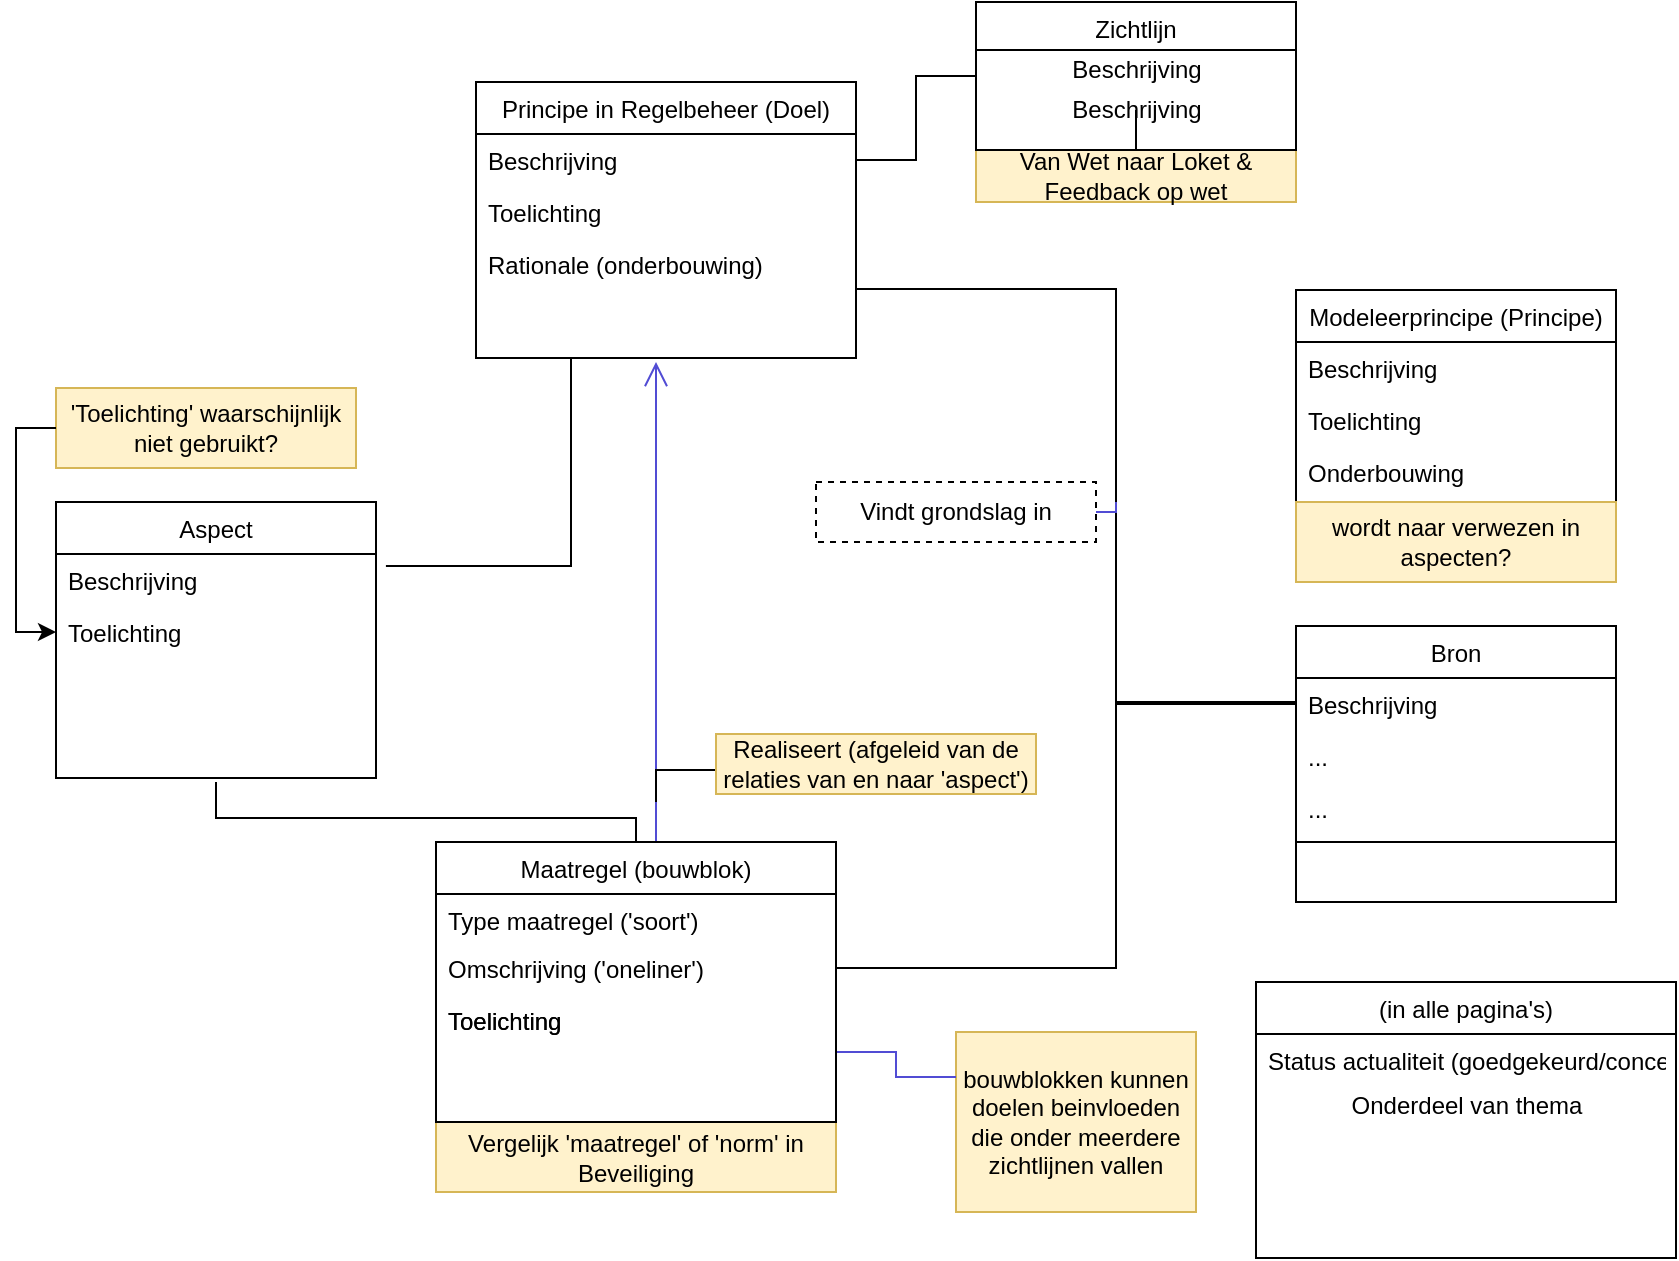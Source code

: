 <mxfile version="12.9.13" type="github">
  <diagram id="C5RBs43oDa-KdzZeNtuy" name="Page-1">
    <mxGraphModel dx="2249" dy="813" grid="1" gridSize="10" guides="1" tooltips="1" connect="1" arrows="1" fold="1" page="1" pageScale="1" pageWidth="827" pageHeight="1169" math="0" shadow="0">
      <root>
        <mxCell id="WIyWlLk6GJQsqaUBKTNV-0" />
        <mxCell id="WIyWlLk6GJQsqaUBKTNV-1" parent="WIyWlLk6GJQsqaUBKTNV-0" />
        <mxCell id="NKUO_NMi5fzmgAcy-49V-5" value="" style="endArrow=open;endSize=10;endFill=0;shadow=0;strokeWidth=1;rounded=0;edgeStyle=elbowEdgeStyle;elbow=vertical;fillColor=#e1d5e7;strokeColor=#514CD4;" parent="WIyWlLk6GJQsqaUBKTNV-1" edge="1" source="zkfFHV4jXpPFQw0GAbJ--13">
          <mxGeometry width="160" relative="1" as="geometry">
            <mxPoint x="310.08" y="300.96" as="sourcePoint" />
            <mxPoint x="310" y="250" as="targetPoint" />
            <Array as="points">
              <mxPoint x="310" y="290" />
              <mxPoint x="300" y="280" />
            </Array>
          </mxGeometry>
        </mxCell>
        <mxCell id="yFaYhaL_I76bNWqtTdkX-11" style="edgeStyle=orthogonalEdgeStyle;rounded=0;orthogonalLoop=1;jettySize=auto;html=1;exitX=0.25;exitY=1;exitDx=0;exitDy=0;entryX=1.031;entryY=0.231;entryDx=0;entryDy=0;entryPerimeter=0;endArrow=none;endFill=0;strokeColor=#000000;" edge="1" parent="WIyWlLk6GJQsqaUBKTNV-1" source="zkfFHV4jXpPFQw0GAbJ--0" target="NKUO_NMi5fzmgAcy-49V-13">
          <mxGeometry relative="1" as="geometry" />
        </mxCell>
        <mxCell id="zkfFHV4jXpPFQw0GAbJ--0" value="Principe in Regelbeheer (Doel)" style="swimlane;fontStyle=0;align=center;verticalAlign=top;childLayout=stackLayout;horizontal=1;startSize=26;horizontalStack=0;resizeParent=1;resizeLast=0;collapsible=1;marginBottom=0;rounded=0;shadow=0;strokeWidth=1;" parent="WIyWlLk6GJQsqaUBKTNV-1" vertex="1">
          <mxGeometry x="220" y="110" width="190" height="138" as="geometry">
            <mxRectangle x="230" y="140" width="160" height="26" as="alternateBounds" />
          </mxGeometry>
        </mxCell>
        <mxCell id="zkfFHV4jXpPFQw0GAbJ--1" value="Beschrijving" style="text;align=left;verticalAlign=top;spacingLeft=4;spacingRight=4;overflow=hidden;rotatable=0;points=[[0,0.5],[1,0.5]];portConstraint=eastwest;" parent="zkfFHV4jXpPFQw0GAbJ--0" vertex="1">
          <mxGeometry y="26" width="190" height="26" as="geometry" />
        </mxCell>
        <mxCell id="zkfFHV4jXpPFQw0GAbJ--2" value="Toelichting" style="text;align=left;verticalAlign=top;spacingLeft=4;spacingRight=4;overflow=hidden;rotatable=0;points=[[0,0.5],[1,0.5]];portConstraint=eastwest;rounded=0;shadow=0;html=0;" parent="zkfFHV4jXpPFQw0GAbJ--0" vertex="1">
          <mxGeometry y="52" width="190" height="26" as="geometry" />
        </mxCell>
        <mxCell id="zkfFHV4jXpPFQw0GAbJ--3" value="Rationale (onderbouwing)" style="text;align=left;verticalAlign=top;spacingLeft=4;spacingRight=4;overflow=hidden;rotatable=0;points=[[0,0.5],[1,0.5]];portConstraint=eastwest;rounded=0;shadow=0;html=0;" parent="zkfFHV4jXpPFQw0GAbJ--0" vertex="1">
          <mxGeometry y="78" width="190" height="26" as="geometry" />
        </mxCell>
        <mxCell id="NKUO_NMi5fzmgAcy-49V-6" value="" style="endArrow=none;endFill=0;shadow=0;strokeWidth=1;rounded=0;edgeStyle=elbowEdgeStyle;elbow=vertical;exitX=0.5;exitY=0;exitDx=0;exitDy=0;strokeColor=#000000;" parent="WIyWlLk6GJQsqaUBKTNV-1" source="zkfFHV4jXpPFQw0GAbJ--13" edge="1">
          <mxGeometry width="160" relative="1" as="geometry">
            <mxPoint x="299.5" y="478" as="sourcePoint" />
            <mxPoint x="90" y="460" as="targetPoint" />
            <Array as="points">
              <mxPoint x="299.5" y="478" />
              <mxPoint x="289.5" y="468" />
            </Array>
          </mxGeometry>
        </mxCell>
        <mxCell id="tqDPc9yleZxb04GqWjeg-1" value="Vergelijk &#39;maatregel&#39; of &#39;norm&#39; in Beveiliging" style="text;html=1;strokeColor=#d6b656;fillColor=#fff2cc;align=center;verticalAlign=middle;whiteSpace=wrap;rounded=0;" parent="WIyWlLk6GJQsqaUBKTNV-1" vertex="1">
          <mxGeometry x="200" y="630" width="200" height="35" as="geometry" />
        </mxCell>
        <mxCell id="yFaYhaL_I76bNWqtTdkX-12" value="" style="edgeStyle=orthogonalEdgeStyle;rounded=0;orthogonalLoop=1;jettySize=auto;html=1;endArrow=none;endFill=0;strokeColor=#000000;" edge="1" parent="WIyWlLk6GJQsqaUBKTNV-1" source="tqDPc9yleZxb04GqWjeg-3" target="zkfFHV4jXpPFQw0GAbJ--1">
          <mxGeometry relative="1" as="geometry" />
        </mxCell>
        <mxCell id="yFaYhaL_I76bNWqtTdkX-15" value="" style="edgeStyle=orthogonalEdgeStyle;rounded=0;orthogonalLoop=1;jettySize=auto;html=1;endArrow=none;endFill=0;strokeColor=#000000;" edge="1" parent="WIyWlLk6GJQsqaUBKTNV-1" source="tqDPc9yleZxb04GqWjeg-5" target="tqDPc9yleZxb04GqWjeg-3">
          <mxGeometry relative="1" as="geometry" />
        </mxCell>
        <mxCell id="tqDPc9yleZxb04GqWjeg-5" value="Van Wet naar Loket &amp;amp; Feedback op wet" style="text;html=1;strokeColor=#d6b656;fillColor=#fff2cc;align=center;verticalAlign=middle;whiteSpace=wrap;rounded=0;" parent="WIyWlLk6GJQsqaUBKTNV-1" vertex="1">
          <mxGeometry x="470" y="144" width="160" height="26" as="geometry" />
        </mxCell>
        <mxCell id="tqDPc9yleZxb04GqWjeg-9" value="" style="edgeStyle=orthogonalEdgeStyle;rounded=0;orthogonalLoop=1;jettySize=auto;html=1;endArrow=none;endFill=0;" parent="WIyWlLk6GJQsqaUBKTNV-1" source="tqDPc9yleZxb04GqWjeg-7" edge="1">
          <mxGeometry relative="1" as="geometry">
            <mxPoint x="310" y="470" as="targetPoint" />
            <Array as="points">
              <mxPoint x="310" y="454" />
            </Array>
          </mxGeometry>
        </mxCell>
        <mxCell id="tqDPc9yleZxb04GqWjeg-7" value="Realiseert (afgeleid van de relaties van en naar &#39;aspect&#39;)" style="text;html=1;strokeColor=#d6b656;fillColor=#fff2cc;align=center;verticalAlign=middle;whiteSpace=wrap;rounded=0;" parent="WIyWlLk6GJQsqaUBKTNV-1" vertex="1">
          <mxGeometry x="340" y="436" width="160" height="30" as="geometry" />
        </mxCell>
        <mxCell id="tqDPc9yleZxb04GqWjeg-10" value="&#39;Toelichting&#39; waarschijnlijk niet gebruikt?" style="text;html=1;strokeColor=#d6b656;fillColor=#fff2cc;align=center;verticalAlign=middle;whiteSpace=wrap;rounded=0;" parent="WIyWlLk6GJQsqaUBKTNV-1" vertex="1">
          <mxGeometry x="10" y="263" width="150" height="40" as="geometry" />
        </mxCell>
        <mxCell id="tqDPc9yleZxb04GqWjeg-12" value="bouwblokken kunnen doelen beinvloeden die onder meerdere zichtlijnen vallen" style="text;html=1;strokeColor=#d6b656;fillColor=#fff2cc;align=center;verticalAlign=middle;whiteSpace=wrap;rounded=0;" parent="WIyWlLk6GJQsqaUBKTNV-1" vertex="1">
          <mxGeometry x="460" y="585" width="120" height="90" as="geometry" />
        </mxCell>
        <mxCell id="tqDPc9yleZxb04GqWjeg-15" value="Modeleerprincipe (Principe)" style="swimlane;fontStyle=0;align=center;verticalAlign=top;childLayout=stackLayout;horizontal=1;startSize=26;horizontalStack=0;resizeParent=1;resizeLast=0;collapsible=1;marginBottom=0;rounded=0;shadow=0;strokeWidth=1;" parent="WIyWlLk6GJQsqaUBKTNV-1" vertex="1">
          <mxGeometry x="630" y="214" width="160" height="106" as="geometry">
            <mxRectangle x="230" y="140" width="160" height="26" as="alternateBounds" />
          </mxGeometry>
        </mxCell>
        <mxCell id="tqDPc9yleZxb04GqWjeg-16" value="Beschrijving" style="text;align=left;verticalAlign=top;spacingLeft=4;spacingRight=4;overflow=hidden;rotatable=0;points=[[0,0.5],[1,0.5]];portConstraint=eastwest;" parent="tqDPc9yleZxb04GqWjeg-15" vertex="1">
          <mxGeometry y="26" width="160" height="26" as="geometry" />
        </mxCell>
        <mxCell id="tqDPc9yleZxb04GqWjeg-17" value="Toelichting" style="text;align=left;verticalAlign=top;spacingLeft=4;spacingRight=4;overflow=hidden;rotatable=0;points=[[0,0.5],[1,0.5]];portConstraint=eastwest;rounded=0;shadow=0;html=0;" parent="tqDPc9yleZxb04GqWjeg-15" vertex="1">
          <mxGeometry y="52" width="160" height="26" as="geometry" />
        </mxCell>
        <mxCell id="tqDPc9yleZxb04GqWjeg-18" value="Onderbouwing" style="text;align=left;verticalAlign=top;spacingLeft=4;spacingRight=4;overflow=hidden;rotatable=0;points=[[0,0.5],[1,0.5]];portConstraint=eastwest;rounded=0;shadow=0;html=0;" parent="tqDPc9yleZxb04GqWjeg-15" vertex="1">
          <mxGeometry y="78" width="160" height="26" as="geometry" />
        </mxCell>
        <mxCell id="tqDPc9yleZxb04GqWjeg-20" value="Bron" style="swimlane;fontStyle=0;align=center;verticalAlign=top;childLayout=stackLayout;horizontal=1;startSize=26;horizontalStack=0;resizeParent=1;resizeLast=0;collapsible=1;marginBottom=0;rounded=0;shadow=0;strokeWidth=1;" parent="WIyWlLk6GJQsqaUBKTNV-1" vertex="1">
          <mxGeometry x="630" y="382" width="160" height="138" as="geometry">
            <mxRectangle x="230" y="140" width="160" height="26" as="alternateBounds" />
          </mxGeometry>
        </mxCell>
        <mxCell id="tqDPc9yleZxb04GqWjeg-21" value="Beschrijving" style="text;align=left;verticalAlign=top;spacingLeft=4;spacingRight=4;overflow=hidden;rotatable=0;points=[[0,0.5],[1,0.5]];portConstraint=eastwest;" parent="tqDPc9yleZxb04GqWjeg-20" vertex="1">
          <mxGeometry y="26" width="160" height="26" as="geometry" />
        </mxCell>
        <mxCell id="tqDPc9yleZxb04GqWjeg-22" value="..." style="text;align=left;verticalAlign=top;spacingLeft=4;spacingRight=4;overflow=hidden;rotatable=0;points=[[0,0.5],[1,0.5]];portConstraint=eastwest;rounded=0;shadow=0;html=0;" parent="tqDPc9yleZxb04GqWjeg-20" vertex="1">
          <mxGeometry y="52" width="160" height="26" as="geometry" />
        </mxCell>
        <mxCell id="tqDPc9yleZxb04GqWjeg-23" value="..." style="text;align=left;verticalAlign=top;spacingLeft=4;spacingRight=4;overflow=hidden;rotatable=0;points=[[0,0.5],[1,0.5]];portConstraint=eastwest;rounded=0;shadow=0;html=0;" parent="tqDPc9yleZxb04GqWjeg-20" vertex="1">
          <mxGeometry y="78" width="160" height="26" as="geometry" />
        </mxCell>
        <mxCell id="tqDPc9yleZxb04GqWjeg-24" value="" style="line;html=1;strokeWidth=1;align=left;verticalAlign=middle;spacingTop=-1;spacingLeft=3;spacingRight=3;rotatable=0;labelPosition=right;points=[];portConstraint=eastwest;" parent="tqDPc9yleZxb04GqWjeg-20" vertex="1">
          <mxGeometry y="104" width="160" height="8" as="geometry" />
        </mxCell>
        <mxCell id="NKUO_NMi5fzmgAcy-49V-12" value="Aspect" style="swimlane;fontStyle=0;align=center;verticalAlign=top;childLayout=stackLayout;horizontal=1;startSize=26;horizontalStack=0;resizeParent=1;resizeLast=0;collapsible=1;marginBottom=0;rounded=0;shadow=0;strokeWidth=1;" parent="WIyWlLk6GJQsqaUBKTNV-1" vertex="1">
          <mxGeometry x="10" y="320" width="160" height="138" as="geometry">
            <mxRectangle x="230" y="140" width="160" height="26" as="alternateBounds" />
          </mxGeometry>
        </mxCell>
        <mxCell id="NKUO_NMi5fzmgAcy-49V-13" value="Beschrijving" style="text;align=left;verticalAlign=top;spacingLeft=4;spacingRight=4;overflow=hidden;rotatable=0;points=[[0,0.5],[1,0.5]];portConstraint=eastwest;" parent="NKUO_NMi5fzmgAcy-49V-12" vertex="1">
          <mxGeometry y="26" width="160" height="26" as="geometry" />
        </mxCell>
        <mxCell id="NKUO_NMi5fzmgAcy-49V-14" value="Toelichting" style="text;align=left;verticalAlign=top;spacingLeft=4;spacingRight=4;overflow=hidden;rotatable=0;points=[[0,0.5],[1,0.5]];portConstraint=eastwest;rounded=0;shadow=0;html=0;" parent="NKUO_NMi5fzmgAcy-49V-12" vertex="1">
          <mxGeometry y="52" width="160" height="26" as="geometry" />
        </mxCell>
        <mxCell id="yFaYhaL_I76bNWqtTdkX-7" style="edgeStyle=orthogonalEdgeStyle;rounded=0;orthogonalLoop=1;jettySize=auto;html=1;exitX=0;exitY=0.5;exitDx=0;exitDy=0;" edge="1" parent="WIyWlLk6GJQsqaUBKTNV-1" source="tqDPc9yleZxb04GqWjeg-10" target="NKUO_NMi5fzmgAcy-49V-14">
          <mxGeometry relative="1" as="geometry">
            <Array as="points">
              <mxPoint x="-10" y="283" />
              <mxPoint x="-10" y="385" />
            </Array>
          </mxGeometry>
        </mxCell>
        <mxCell id="yFaYhaL_I76bNWqtTdkX-24" style="edgeStyle=orthogonalEdgeStyle;rounded=0;orthogonalLoop=1;jettySize=auto;html=1;exitX=1;exitY=0.75;exitDx=0;exitDy=0;entryX=0;entryY=0.25;entryDx=0;entryDy=0;endArrow=none;endFill=0;strokeColor=#514CD4;" edge="1" parent="WIyWlLk6GJQsqaUBKTNV-1" source="zkfFHV4jXpPFQw0GAbJ--13" target="tqDPc9yleZxb04GqWjeg-12">
          <mxGeometry relative="1" as="geometry" />
        </mxCell>
        <mxCell id="zkfFHV4jXpPFQw0GAbJ--13" value="Maatregel (bouwblok)" style="swimlane;fontStyle=0;align=center;verticalAlign=top;childLayout=stackLayout;horizontal=1;startSize=26;horizontalStack=0;resizeParent=1;resizeLast=0;collapsible=1;marginBottom=0;rounded=0;shadow=0;strokeWidth=1;" parent="WIyWlLk6GJQsqaUBKTNV-1" vertex="1">
          <mxGeometry x="200" y="490" width="200" height="140" as="geometry">
            <mxRectangle x="340" y="380" width="170" height="26" as="alternateBounds" />
          </mxGeometry>
        </mxCell>
        <mxCell id="zkfFHV4jXpPFQw0GAbJ--14" value="Type maatregel (&#39;soort&#39;)" style="text;align=left;verticalAlign=top;spacingLeft=4;spacingRight=4;overflow=hidden;rotatable=0;points=[[0,0.5],[1,0.5]];portConstraint=eastwest;" parent="zkfFHV4jXpPFQw0GAbJ--13" vertex="1">
          <mxGeometry y="26" width="200" height="24" as="geometry" />
        </mxCell>
        <mxCell id="tqDPc9yleZxb04GqWjeg-26" value="Omschrijving (&#39;oneliner&#39;)" style="text;align=left;verticalAlign=top;spacingLeft=4;spacingRight=4;overflow=hidden;rotatable=0;points=[[0,0.5],[1,0.5]];portConstraint=eastwest;rounded=0;shadow=0;html=0;" parent="zkfFHV4jXpPFQw0GAbJ--13" vertex="1">
          <mxGeometry y="50" width="200" height="26" as="geometry" />
        </mxCell>
        <mxCell id="tqDPc9yleZxb04GqWjeg-25" value="Toelichting" style="text;align=left;verticalAlign=top;spacingLeft=4;spacingRight=4;overflow=hidden;rotatable=0;points=[[0,0.5],[1,0.5]];portConstraint=eastwest;rounded=0;shadow=0;html=0;" parent="zkfFHV4jXpPFQw0GAbJ--13" vertex="1">
          <mxGeometry y="76" width="200" height="26" as="geometry" />
        </mxCell>
        <mxCell id="yFaYhaL_I76bNWqtTdkX-9" value="Toelichting" style="text;align=left;verticalAlign=top;spacingLeft=4;spacingRight=4;overflow=hidden;rotatable=0;points=[[0,0.5],[1,0.5]];portConstraint=eastwest;rounded=0;shadow=0;html=0;" vertex="1" parent="WIyWlLk6GJQsqaUBKTNV-1">
          <mxGeometry x="200" y="566" width="200" height="26" as="geometry" />
        </mxCell>
        <mxCell id="yFaYhaL_I76bNWqtTdkX-16" style="edgeStyle=orthogonalEdgeStyle;rounded=0;orthogonalLoop=1;jettySize=auto;html=1;exitX=0;exitY=0.5;exitDx=0;exitDy=0;entryX=1;entryY=0.75;entryDx=0;entryDy=0;endArrow=none;endFill=0;strokeColor=#000000;" edge="1" parent="WIyWlLk6GJQsqaUBKTNV-1" source="tqDPc9yleZxb04GqWjeg-21" target="zkfFHV4jXpPFQw0GAbJ--0">
          <mxGeometry relative="1" as="geometry">
            <Array as="points">
              <mxPoint x="540" y="421" />
              <mxPoint x="540" y="214" />
            </Array>
          </mxGeometry>
        </mxCell>
        <mxCell id="yFaYhaL_I76bNWqtTdkX-17" style="edgeStyle=orthogonalEdgeStyle;rounded=0;orthogonalLoop=1;jettySize=auto;html=1;exitX=0;exitY=0.5;exitDx=0;exitDy=0;endArrow=none;endFill=0;strokeColor=#000000;" edge="1" parent="WIyWlLk6GJQsqaUBKTNV-1" source="tqDPc9yleZxb04GqWjeg-23" target="tqDPc9yleZxb04GqWjeg-26">
          <mxGeometry relative="1" as="geometry">
            <Array as="points">
              <mxPoint x="630" y="420" />
              <mxPoint x="540" y="420" />
              <mxPoint x="540" y="553" />
            </Array>
          </mxGeometry>
        </mxCell>
        <mxCell id="yFaYhaL_I76bNWqtTdkX-21" style="edgeStyle=orthogonalEdgeStyle;rounded=0;orthogonalLoop=1;jettySize=auto;html=1;exitX=1;exitY=0.5;exitDx=0;exitDy=0;endArrow=none;endFill=0;strokeColor=#514CD4;" edge="1" parent="WIyWlLk6GJQsqaUBKTNV-1" source="yFaYhaL_I76bNWqtTdkX-18">
          <mxGeometry relative="1" as="geometry">
            <mxPoint x="540" y="320" as="targetPoint" />
          </mxGeometry>
        </mxCell>
        <mxCell id="yFaYhaL_I76bNWqtTdkX-18" value="Vindt grondslag in" style="text;html=1;align=center;verticalAlign=middle;whiteSpace=wrap;rounded=0;strokeColor=#000000;dashed=1;" vertex="1" parent="WIyWlLk6GJQsqaUBKTNV-1">
          <mxGeometry x="390" y="310" width="140" height="30" as="geometry" />
        </mxCell>
        <mxCell id="tqDPc9yleZxb04GqWjeg-3" value="Zichtlijn" style="swimlane;fontStyle=0;align=center;verticalAlign=top;childLayout=stackLayout;horizontal=1;startSize=24;horizontalStack=0;resizeParent=1;resizeLast=0;collapsible=1;marginBottom=0;rounded=0;shadow=0;strokeWidth=1;" parent="WIyWlLk6GJQsqaUBKTNV-1" vertex="1">
          <mxGeometry x="470" y="70" width="160" height="74" as="geometry">
            <mxRectangle x="340" y="380" width="170" height="26" as="alternateBounds" />
          </mxGeometry>
        </mxCell>
        <mxCell id="yFaYhaL_I76bNWqtTdkX-13" value="Beschrijving" style="text;html=1;align=center;verticalAlign=middle;resizable=0;points=[];autosize=1;" vertex="1" parent="tqDPc9yleZxb04GqWjeg-3">
          <mxGeometry y="24" width="160" height="20" as="geometry" />
        </mxCell>
        <mxCell id="yFaYhaL_I76bNWqtTdkX-22" value="Beschrijving" style="text;html=1;align=center;verticalAlign=middle;resizable=0;points=[];autosize=1;" vertex="1" parent="tqDPc9yleZxb04GqWjeg-3">
          <mxGeometry y="44" width="160" height="20" as="geometry" />
        </mxCell>
        <mxCell id="tqDPc9yleZxb04GqWjeg-28" value="(in alle pagina&#39;s)" style="swimlane;fontStyle=0;align=center;verticalAlign=top;childLayout=stackLayout;horizontal=1;startSize=26;horizontalStack=0;resizeParent=1;resizeLast=0;collapsible=1;marginBottom=0;rounded=0;shadow=0;strokeWidth=1;" parent="WIyWlLk6GJQsqaUBKTNV-1" vertex="1">
          <mxGeometry x="610" y="560" width="210" height="138" as="geometry">
            <mxRectangle x="230" y="140" width="160" height="26" as="alternateBounds" />
          </mxGeometry>
        </mxCell>
        <mxCell id="tqDPc9yleZxb04GqWjeg-29" value="Status actualiteit (goedgekeurd/concept..)" style="text;align=left;verticalAlign=top;spacingLeft=4;spacingRight=4;overflow=hidden;rotatable=0;points=[[0,0.5],[1,0.5]];portConstraint=eastwest;" parent="tqDPc9yleZxb04GqWjeg-28" vertex="1">
          <mxGeometry y="26" width="210" height="26" as="geometry" />
        </mxCell>
        <mxCell id="yFaYhaL_I76bNWqtTdkX-26" value="Onderdeel van thema" style="text;html=1;align=center;verticalAlign=middle;resizable=0;points=[];autosize=1;" vertex="1" parent="tqDPc9yleZxb04GqWjeg-28">
          <mxGeometry y="52" width="210" height="20" as="geometry" />
        </mxCell>
        <mxCell id="yFaYhaL_I76bNWqtTdkX-25" value="wordt naar verwezen in aspecten?" style="text;html=1;strokeColor=#d6b656;fillColor=#fff2cc;align=center;verticalAlign=middle;whiteSpace=wrap;rounded=0;" vertex="1" parent="WIyWlLk6GJQsqaUBKTNV-1">
          <mxGeometry x="630" y="320" width="160" height="40" as="geometry" />
        </mxCell>
      </root>
    </mxGraphModel>
  </diagram>
</mxfile>
